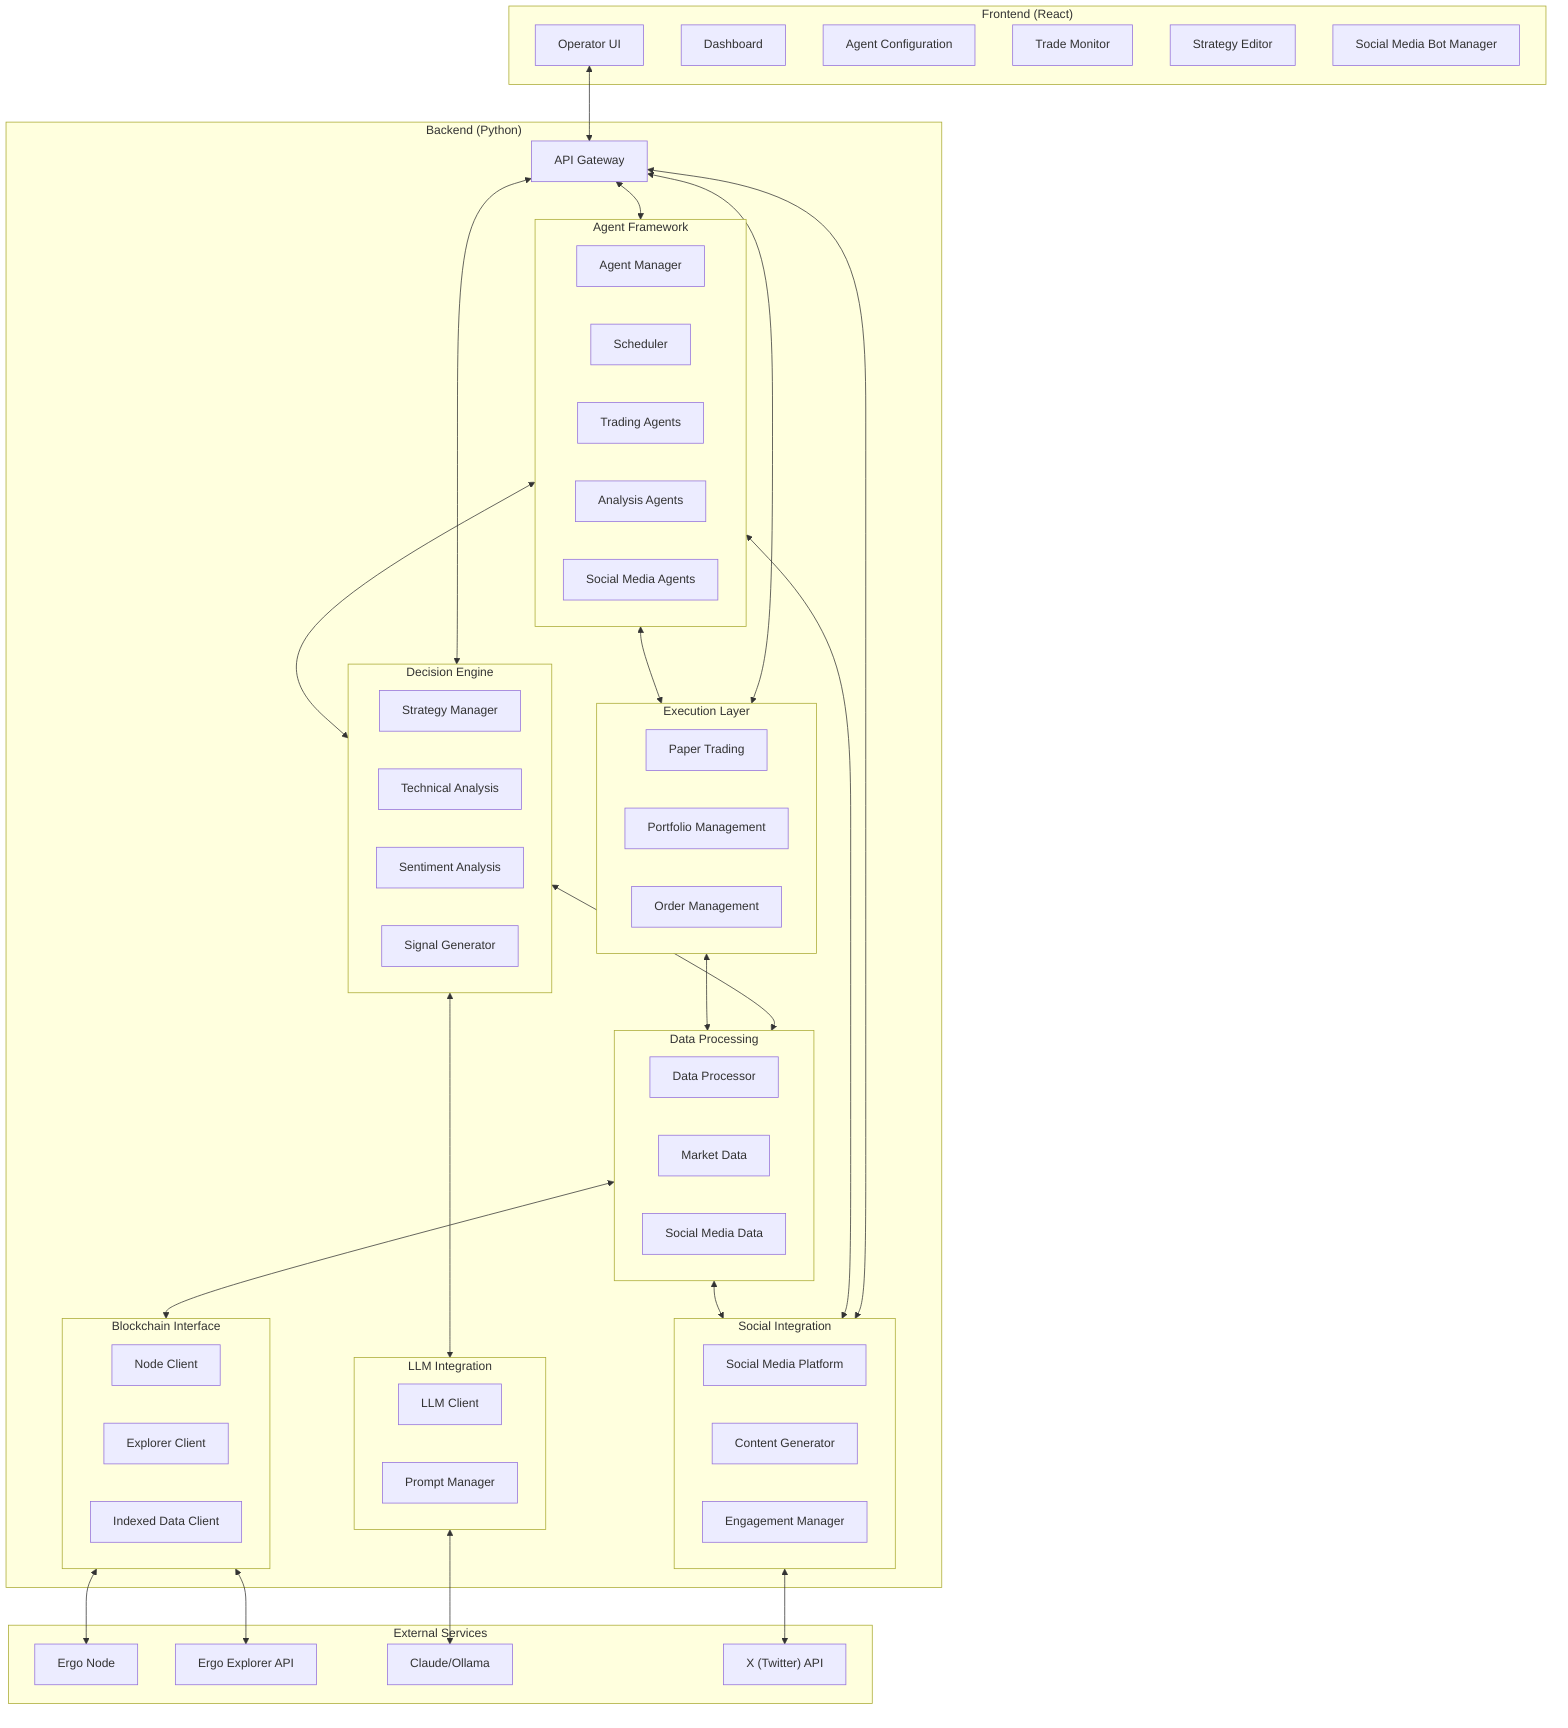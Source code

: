 flowchart TD
    subgraph Frontend["Frontend (React)"]
        OperatorUI["Operator UI"]
        Dashboard["Dashboard"]
        AgentConfig["Agent Configuration"]
        TradeMonitor["Trade Monitor"]
        StrategyEditor["Strategy Editor"]
        BotManager["Social Media Bot Manager"]
    end

    subgraph Backend["Backend (Python)"]
        API["API Gateway"]
        
        subgraph AgentFramework["Agent Framework"]
            AgentManager["Agent Manager"]
            Scheduler["Scheduler"]
            TradingAgent["Trading Agents"]
            AnalysisAgent["Analysis Agents"]
            SocialAgent["Social Media Agents"]
        end
        
        subgraph DecisionEngine["Decision Engine"]
            StrategyManager["Strategy Manager"]
            TechnicalAnalysis["Technical Analysis"]
            SentimentAnalysis["Sentiment Analysis"]
            SignalGenerator["Signal Generator"]
        end
        
        subgraph ExecutionLayer["Execution Layer"]
            PaperTrader["Paper Trading"]
            Portfolio["Portfolio Management"]
            OrderManager["Order Management"]
        end
        
        subgraph DataProcessing["Data Processing"]
            DataProcessor["Data Processor"]
            MarketData["Market Data"]
            SocialData["Social Media Data"]
        end
        
        subgraph BlockchainInterface["Blockchain Interface"]
            NodeClient["Node Client"]
            ExplorerClient["Explorer Client"]
            IndexedClient["Indexed Data Client"]
        end
        
        subgraph LLMIntegration["LLM Integration"]
            LLMClient["LLM Client"]
            PromptManager["Prompt Manager"]
        end
        
        subgraph SocialIntegration["Social Integration"]
            SMPlatform["Social Media Platform"]
            ContentGen["Content Generator"]
            Engagement["Engagement Manager"]
        end
    end
    
    subgraph ExternalServices["External Services"]
        ErgoNode["Ergo Node"]
        Explorer["Ergo Explorer API"]
        LLMService["Claude/Ollama"]
        XPlatform["X (Twitter) API"]
    end
    
    %% Connections
    OperatorUI <--> API
    API <--> AgentFramework
    API <--> DecisionEngine
    API <--> ExecutionLayer
    API <--> SocialIntegration
    
    AgentFramework <--> DecisionEngine
    AgentFramework <--> ExecutionLayer
    AgentFramework <--> SocialIntegration
    
    DecisionEngine <--> DataProcessing
    DecisionEngine <--> LLMIntegration
    
    ExecutionLayer <--> DataProcessing
    
    DataProcessing <--> BlockchainInterface
    DataProcessing <--> SocialIntegration
    
    BlockchainInterface <--> ErgoNode
    BlockchainInterface <--> Explorer
    
    LLMIntegration <--> LLMService
    
    SocialIntegration <--> XPlatform